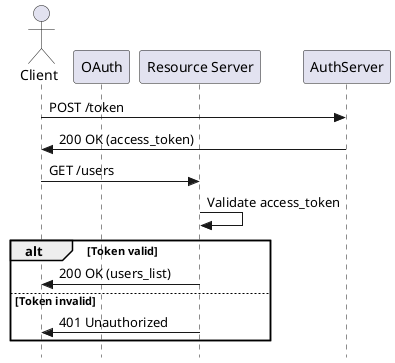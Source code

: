 @startuml lab02_zad01_read_users
skinparam Style strictuml

actor Client as Client
participant "OAuth" as OAuth
participant "Resource Server" as ResourceServer

Client -> AuthServer: POST /token
AuthServer -> Client: 200 OK (access_token)

Client -> ResourceServer: GET /users
ResourceServer -> ResourceServer: Validate access_token
alt Token valid
    ResourceServer -> Client: 200 OK (users_list)
else Token invalid
    ResourceServer -> Client: 401 Unauthorized
end
@enduml
